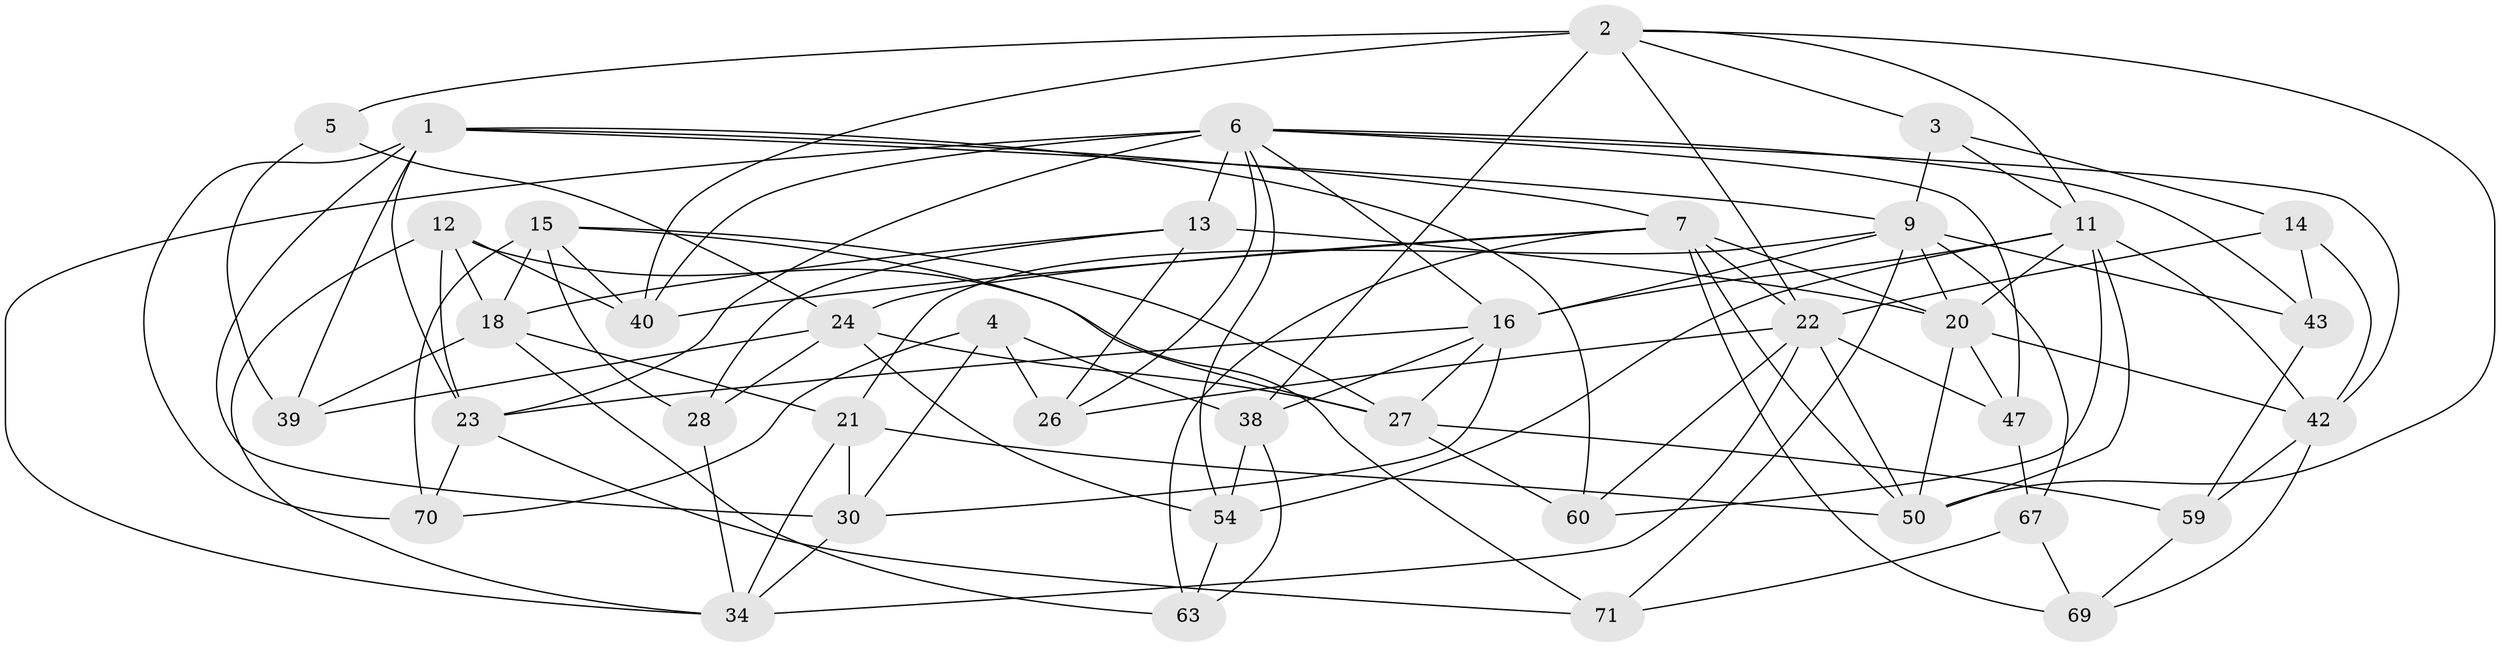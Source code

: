 // original degree distribution, {4: 1.0}
// Generated by graph-tools (version 1.1) at 2025/16/03/09/25 04:16:16]
// undirected, 40 vertices, 108 edges
graph export_dot {
graph [start="1"]
  node [color=gray90,style=filled];
  1 [super="+29+35"];
  2 [super="+64"];
  3;
  4;
  5;
  6 [super="+8+36"];
  7 [super="+10+17+41"];
  9 [super="+46"];
  11 [super="+45"];
  12 [super="+51"];
  13 [super="+80"];
  14;
  15 [super="+19+33"];
  16 [super="+73+56"];
  18 [super="+61+74"];
  20 [super="+68+25"];
  21 [super="+37"];
  22 [super="+44+72"];
  23 [super="+31"];
  24 [super="+62"];
  26;
  27 [super="+75"];
  28;
  30 [super="+32"];
  34 [super="+57"];
  38 [super="+48"];
  39;
  40 [super="+65"];
  42 [super="+53"];
  43;
  47;
  50 [super="+52"];
  54 [super="+79"];
  59;
  60;
  63;
  67;
  69;
  70;
  71;
  1 -- 70;
  1 -- 60;
  1 -- 39;
  1 -- 9;
  1 -- 7;
  1 -- 30;
  1 -- 23 [weight=2];
  2 -- 40;
  2 -- 5 [weight=2];
  2 -- 50;
  2 -- 3;
  2 -- 38;
  2 -- 22;
  2 -- 11;
  3 -- 11;
  3 -- 14;
  3 -- 9;
  4 -- 26;
  4 -- 70;
  4 -- 38;
  4 -- 30;
  5 -- 39;
  5 -- 24;
  6 -- 40 [weight=2];
  6 -- 13;
  6 -- 54;
  6 -- 43;
  6 -- 47;
  6 -- 16;
  6 -- 34;
  6 -- 42;
  6 -- 26;
  6 -- 23 [weight=2];
  7 -- 40;
  7 -- 63;
  7 -- 69;
  7 -- 22;
  7 -- 20;
  7 -- 24;
  7 -- 50;
  9 -- 67;
  9 -- 71;
  9 -- 20;
  9 -- 16;
  9 -- 21;
  9 -- 43;
  11 -- 16;
  11 -- 50;
  11 -- 20;
  11 -- 54;
  11 -- 60;
  11 -- 42;
  12 -- 34;
  12 -- 18 [weight=2];
  12 -- 27;
  12 -- 40;
  12 -- 23;
  13 -- 28;
  13 -- 26;
  13 -- 20 [weight=2];
  13 -- 18;
  14 -- 43;
  14 -- 42;
  14 -- 22;
  15 -- 71;
  15 -- 27 [weight=2];
  15 -- 18 [weight=2];
  15 -- 28;
  15 -- 70;
  15 -- 40;
  16 -- 23;
  16 -- 27 [weight=2];
  16 -- 38;
  16 -- 30;
  18 -- 63;
  18 -- 21;
  18 -- 39;
  20 -- 50;
  20 -- 47;
  20 -- 42;
  21 -- 30 [weight=2];
  21 -- 34;
  21 -- 50;
  22 -- 47;
  22 -- 50;
  22 -- 26;
  22 -- 60;
  22 -- 34;
  23 -- 70;
  23 -- 71;
  24 -- 39;
  24 -- 28;
  24 -- 54;
  24 -- 27;
  27 -- 59;
  27 -- 60;
  28 -- 34;
  30 -- 34;
  38 -- 54 [weight=2];
  38 -- 63;
  42 -- 69;
  42 -- 59;
  43 -- 59;
  47 -- 67;
  54 -- 63;
  59 -- 69;
  67 -- 69;
  67 -- 71;
}
